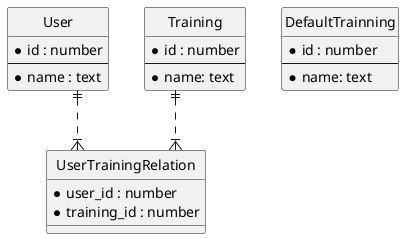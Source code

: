 @startuml
' hide the spot
hide circle

' avoid problems with angled crows feet
skinparam linetype ortho

entity "User" as e01 {
  *id : number
  --
  *name : text
}

entity "Training" as e02 {
  *id : number
  --
  *name: text
}

entity "UserTrainingRelation" as e03 {
  *user_id : number
  *training_id : number
}

entity "DefaultTrainning" as e04 {
  *id : number
  --
  *name: text
}

e01 ||..|{ e03
e02 ||..|{ e03
@enduml
